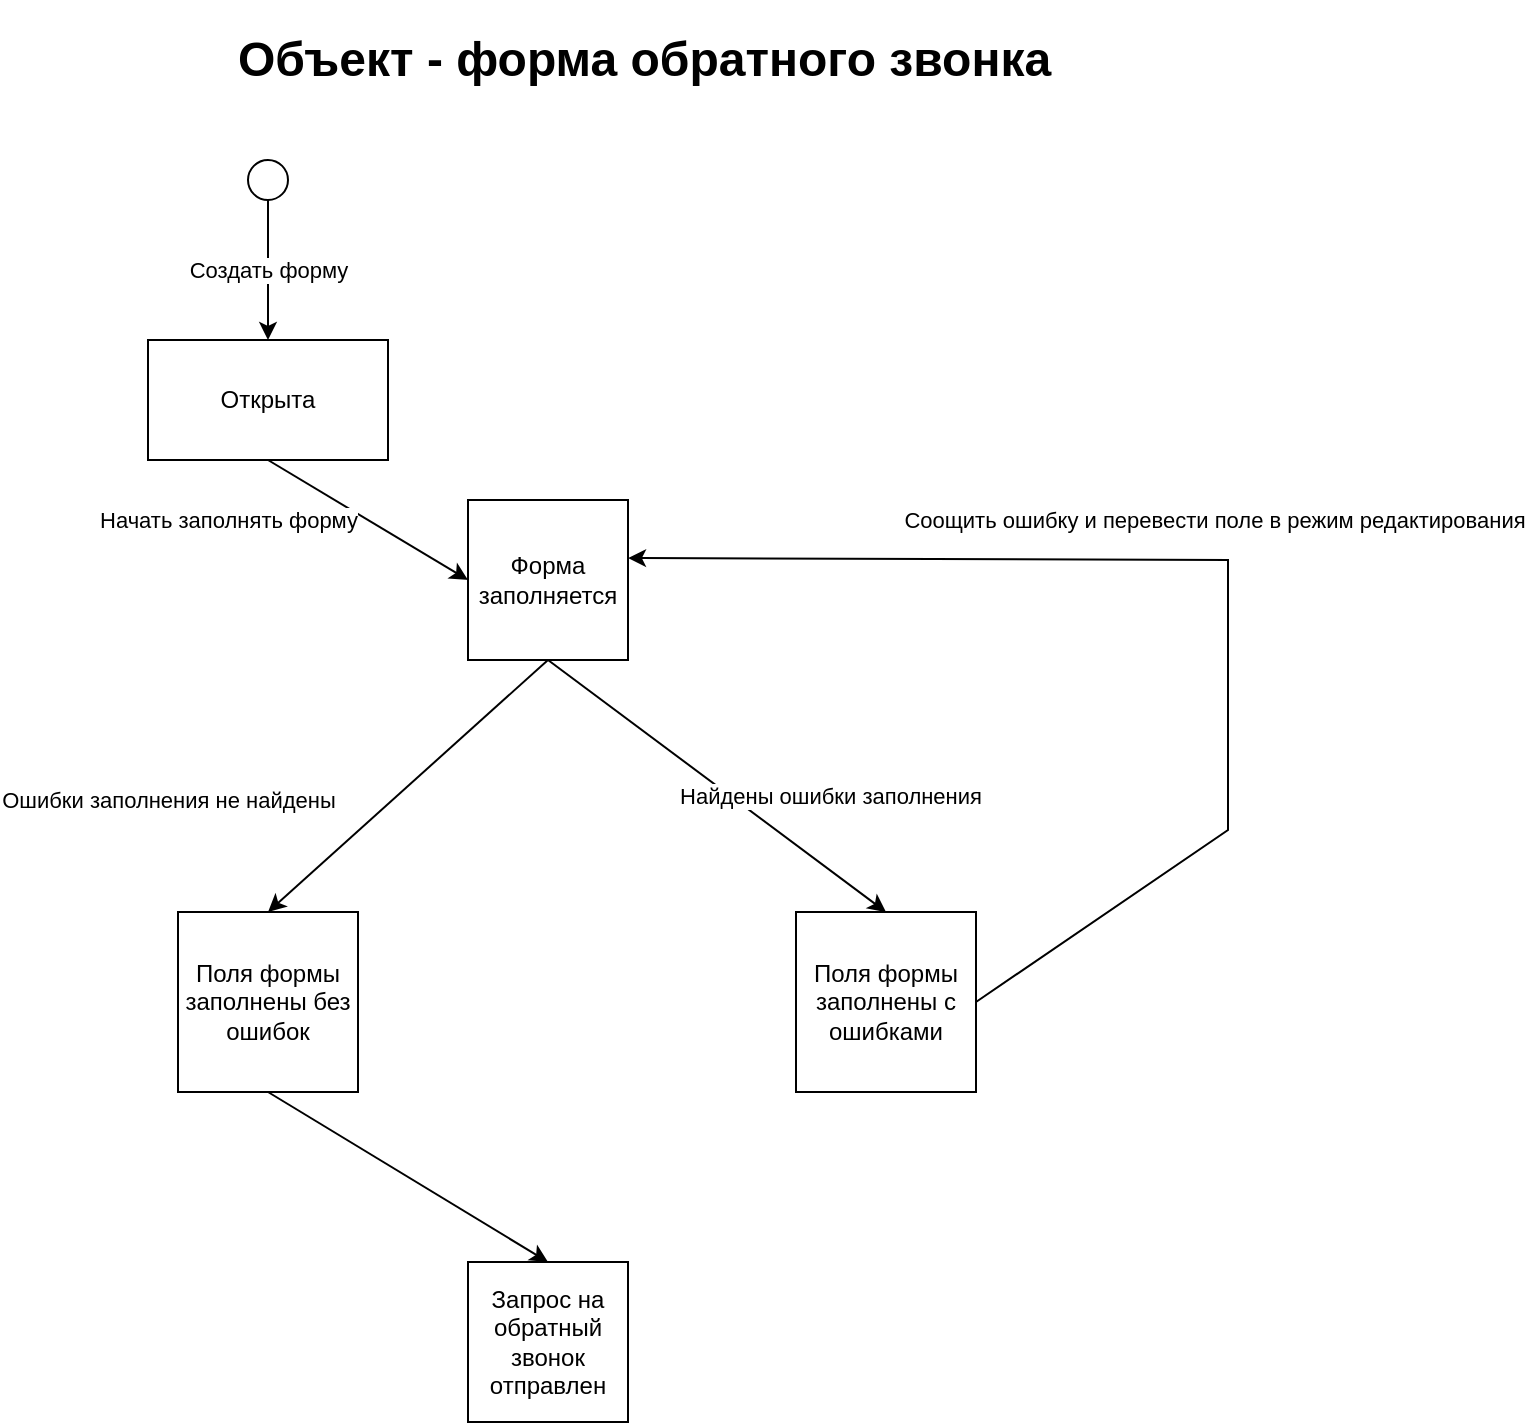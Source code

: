<mxfile version="20.8.16" type="device"><diagram name="Страница 1" id="8lw-o0ZQjXi6zenJ--bT"><mxGraphModel dx="1434" dy="836" grid="1" gridSize="10" guides="1" tooltips="1" connect="1" arrows="1" fold="1" page="1" pageScale="1" pageWidth="827" pageHeight="1169" math="0" shadow="0"><root><mxCell id="0"/><mxCell id="1" parent="0"/><mxCell id="cRLg-IY4nXfBwtBLrVdz-1" value="Открыта" style="rounded=0;whiteSpace=wrap;html=1;" vertex="1" parent="1"><mxGeometry x="90" y="170" width="120" height="60" as="geometry"/></mxCell><mxCell id="cRLg-IY4nXfBwtBLrVdz-2" value="" style="ellipse;whiteSpace=wrap;html=1;aspect=fixed;" vertex="1" parent="1"><mxGeometry x="140" y="80" width="20" height="20" as="geometry"/></mxCell><mxCell id="cRLg-IY4nXfBwtBLrVdz-3" value="Создать форму" style="endArrow=classic;html=1;rounded=0;exitX=0.5;exitY=1;exitDx=0;exitDy=0;entryX=0.5;entryY=0;entryDx=0;entryDy=0;" edge="1" parent="1" source="cRLg-IY4nXfBwtBLrVdz-2" target="cRLg-IY4nXfBwtBLrVdz-1"><mxGeometry width="50" height="50" relative="1" as="geometry"><mxPoint x="560" y="450" as="sourcePoint"/><mxPoint x="610" y="400" as="targetPoint"/></mxGeometry></mxCell><mxCell id="cRLg-IY4nXfBwtBLrVdz-4" value="&lt;h1&gt;Объект - форма обратного звонка&lt;/h1&gt;" style="text;html=1;strokeColor=none;fillColor=none;spacing=5;spacingTop=-20;whiteSpace=wrap;overflow=hidden;rounded=0;" vertex="1" parent="1"><mxGeometry x="130" y="10" width="440" height="50" as="geometry"/></mxCell><mxCell id="cRLg-IY4nXfBwtBLrVdz-5" value="Поля формы заполнены без ошибок" style="whiteSpace=wrap;html=1;aspect=fixed;" vertex="1" parent="1"><mxGeometry x="105" y="456" width="90" height="90" as="geometry"/></mxCell><mxCell id="cRLg-IY4nXfBwtBLrVdz-6" value="Поля формы заполнены с ошибками" style="whiteSpace=wrap;html=1;aspect=fixed;" vertex="1" parent="1"><mxGeometry x="414" y="456" width="90" height="90" as="geometry"/></mxCell><mxCell id="cRLg-IY4nXfBwtBLrVdz-7" value="Запрос на обратный звонок отправлен" style="whiteSpace=wrap;html=1;aspect=fixed;" vertex="1" parent="1"><mxGeometry x="250" y="631" width="80" height="80" as="geometry"/></mxCell><mxCell id="cRLg-IY4nXfBwtBLrVdz-8" value="" style="endArrow=classic;html=1;rounded=0;exitX=0.5;exitY=1;exitDx=0;exitDy=0;entryX=0.5;entryY=0;entryDx=0;entryDy=0;" edge="1" parent="1" source="cRLg-IY4nXfBwtBLrVdz-5" target="cRLg-IY4nXfBwtBLrVdz-7"><mxGeometry width="50" height="50" relative="1" as="geometry"><mxPoint x="560" y="496" as="sourcePoint"/><mxPoint x="610" y="446" as="targetPoint"/></mxGeometry></mxCell><mxCell id="cRLg-IY4nXfBwtBLrVdz-9" value="Форма заполняется" style="whiteSpace=wrap;html=1;aspect=fixed;" vertex="1" parent="1"><mxGeometry x="250" y="250" width="80" height="80" as="geometry"/></mxCell><mxCell id="cRLg-IY4nXfBwtBLrVdz-10" value="Начать заполнять форму" style="endArrow=classic;html=1;rounded=0;exitX=0.5;exitY=1;exitDx=0;exitDy=0;entryX=0;entryY=0.5;entryDx=0;entryDy=0;" edge="1" parent="1" source="cRLg-IY4nXfBwtBLrVdz-1" target="cRLg-IY4nXfBwtBLrVdz-9"><mxGeometry x="-1" y="-36" width="50" height="50" relative="1" as="geometry"><mxPoint x="560" y="400" as="sourcePoint"/><mxPoint x="610" y="350" as="targetPoint"/><mxPoint x="-1" y="-1" as="offset"/></mxGeometry></mxCell><mxCell id="cRLg-IY4nXfBwtBLrVdz-11" value="Ошибки заполнения не найдены" style="endArrow=classic;html=1;rounded=0;entryX=0.5;entryY=0;entryDx=0;entryDy=0;" edge="1" parent="1" target="cRLg-IY4nXfBwtBLrVdz-5"><mxGeometry x="0.997" y="-75" width="50" height="50" relative="1" as="geometry"><mxPoint x="290" y="330" as="sourcePoint"/><mxPoint x="610" y="436" as="targetPoint"/><mxPoint as="offset"/></mxGeometry></mxCell><mxCell id="cRLg-IY4nXfBwtBLrVdz-12" value="Найдены ошибки заполнения" style="endArrow=classic;html=1;rounded=0;entryX=0.5;entryY=0;entryDx=0;entryDy=0;exitX=0.5;exitY=1;exitDx=0;exitDy=0;" edge="1" parent="1" source="cRLg-IY4nXfBwtBLrVdz-9" target="cRLg-IY4nXfBwtBLrVdz-6"><mxGeometry x="0.457" y="30" width="50" height="50" relative="1" as="geometry"><mxPoint x="290" y="416" as="sourcePoint"/><mxPoint x="670" y="616" as="targetPoint"/><mxPoint as="offset"/></mxGeometry></mxCell><mxCell id="cRLg-IY4nXfBwtBLrVdz-13" value="Соощить ошибку и перевести поле в режим редактирования" style="endArrow=classic;html=1;rounded=0;exitX=1;exitY=0.5;exitDx=0;exitDy=0;entryX=1;entryY=0.363;entryDx=0;entryDy=0;entryPerimeter=0;" edge="1" parent="1" source="cRLg-IY4nXfBwtBLrVdz-6" target="cRLg-IY4nXfBwtBLrVdz-9"><mxGeometry x="0.002" y="-20" width="50" height="50" relative="1" as="geometry"><mxPoint x="580" y="440" as="sourcePoint"/><mxPoint x="540" y="210" as="targetPoint"/><Array as="points"><mxPoint x="630" y="415"/><mxPoint x="630" y="280"/></Array><mxPoint as="offset"/></mxGeometry></mxCell></root></mxGraphModel></diagram></mxfile>